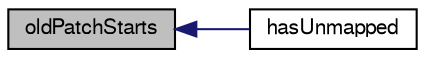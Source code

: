 digraph "oldPatchStarts"
{
  bgcolor="transparent";
  edge [fontname="FreeSans",fontsize="10",labelfontname="FreeSans",labelfontsize="10"];
  node [fontname="FreeSans",fontsize="10",shape=record];
  rankdir="LR";
  Node265 [label="oldPatchStarts",height=0.2,width=0.4,color="black", fillcolor="grey75", style="filled", fontcolor="black"];
  Node265 -> Node266 [dir="back",color="midnightblue",fontsize="10",style="solid",fontname="FreeSans"];
  Node266 [label="hasUnmapped",height=0.2,width=0.4,color="black",URL="$a27350.html#a2a59d1ca6503d9bd9cf0322d76c86214",tooltip="Are there unmapped values? I.e. do all size() elements get. "];
}
